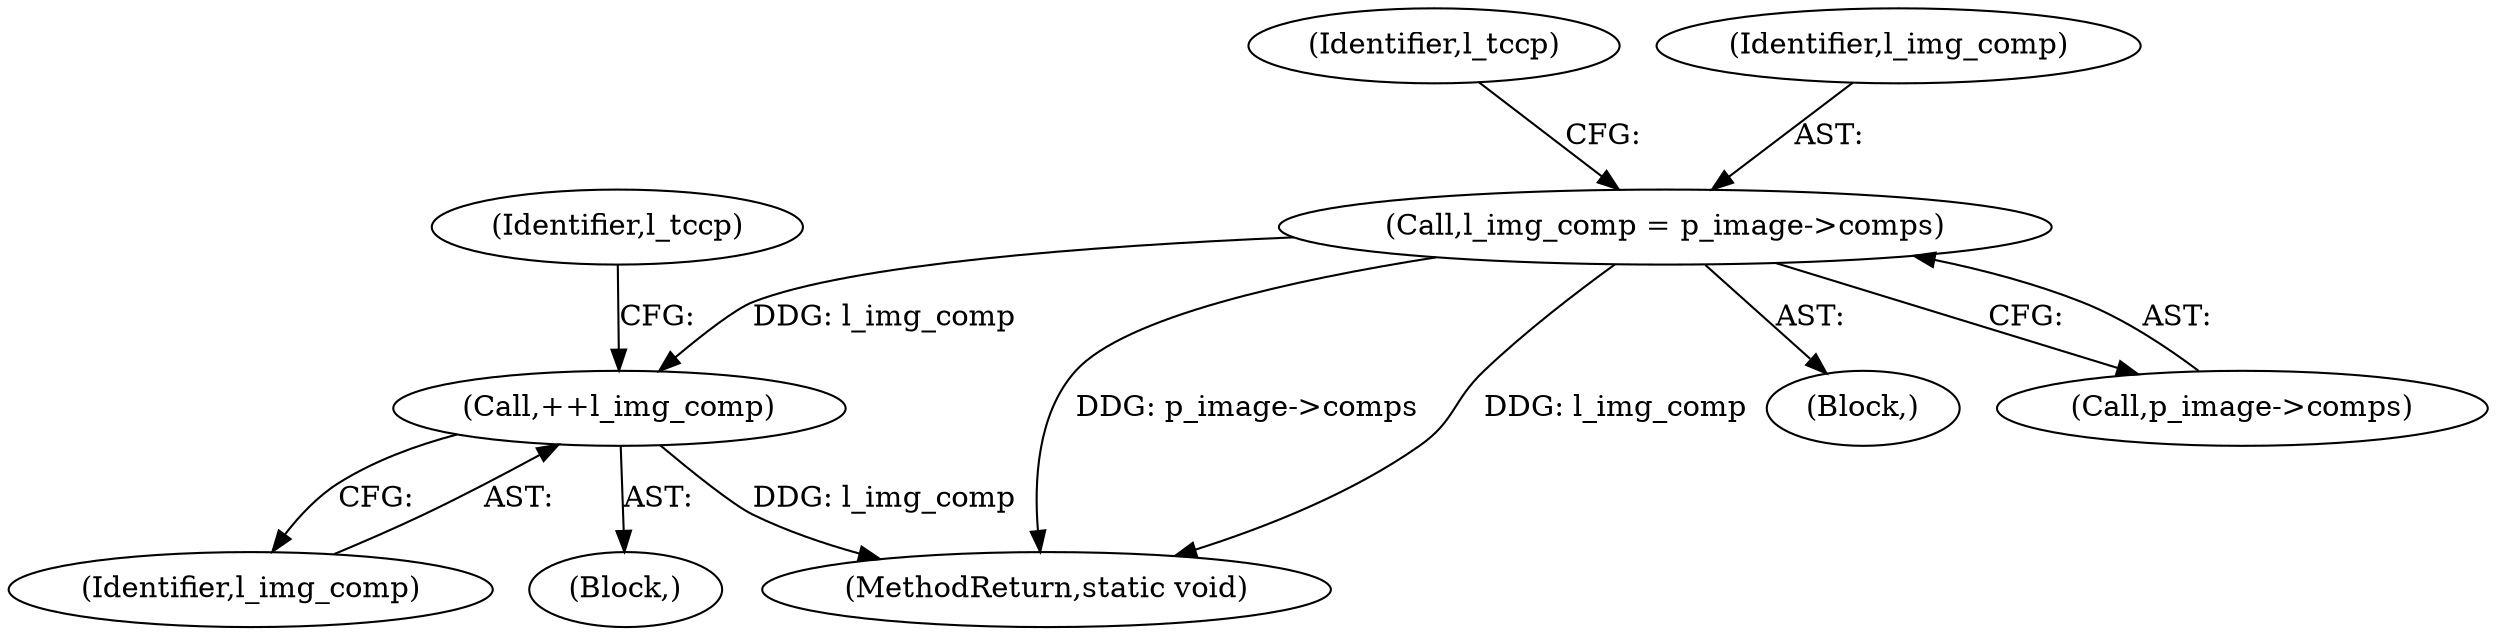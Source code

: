 digraph "0_openjpeg_c58df149900df862806d0e892859b41115875845@pointer" {
"1000170" [label="(Call,l_img_comp = p_image->comps)"];
"1000570" [label="(Call,++l_img_comp)"];
"1000176" [label="(Identifier,l_tccp)"];
"1000571" [label="(Identifier,l_img_comp)"];
"1000574" [label="(MethodReturn,static void)"];
"1000127" [label="(Block,)"];
"1000171" [label="(Identifier,l_img_comp)"];
"1000570" [label="(Call,++l_img_comp)"];
"1000172" [label="(Call,p_image->comps)"];
"1000170" [label="(Call,l_img_comp = p_image->comps)"];
"1000305" [label="(Block,)"];
"1000573" [label="(Identifier,l_tccp)"];
"1000170" -> "1000127"  [label="AST: "];
"1000170" -> "1000172"  [label="CFG: "];
"1000171" -> "1000170"  [label="AST: "];
"1000172" -> "1000170"  [label="AST: "];
"1000176" -> "1000170"  [label="CFG: "];
"1000170" -> "1000574"  [label="DDG: p_image->comps"];
"1000170" -> "1000574"  [label="DDG: l_img_comp"];
"1000170" -> "1000570"  [label="DDG: l_img_comp"];
"1000570" -> "1000305"  [label="AST: "];
"1000570" -> "1000571"  [label="CFG: "];
"1000571" -> "1000570"  [label="AST: "];
"1000573" -> "1000570"  [label="CFG: "];
"1000570" -> "1000574"  [label="DDG: l_img_comp"];
}
